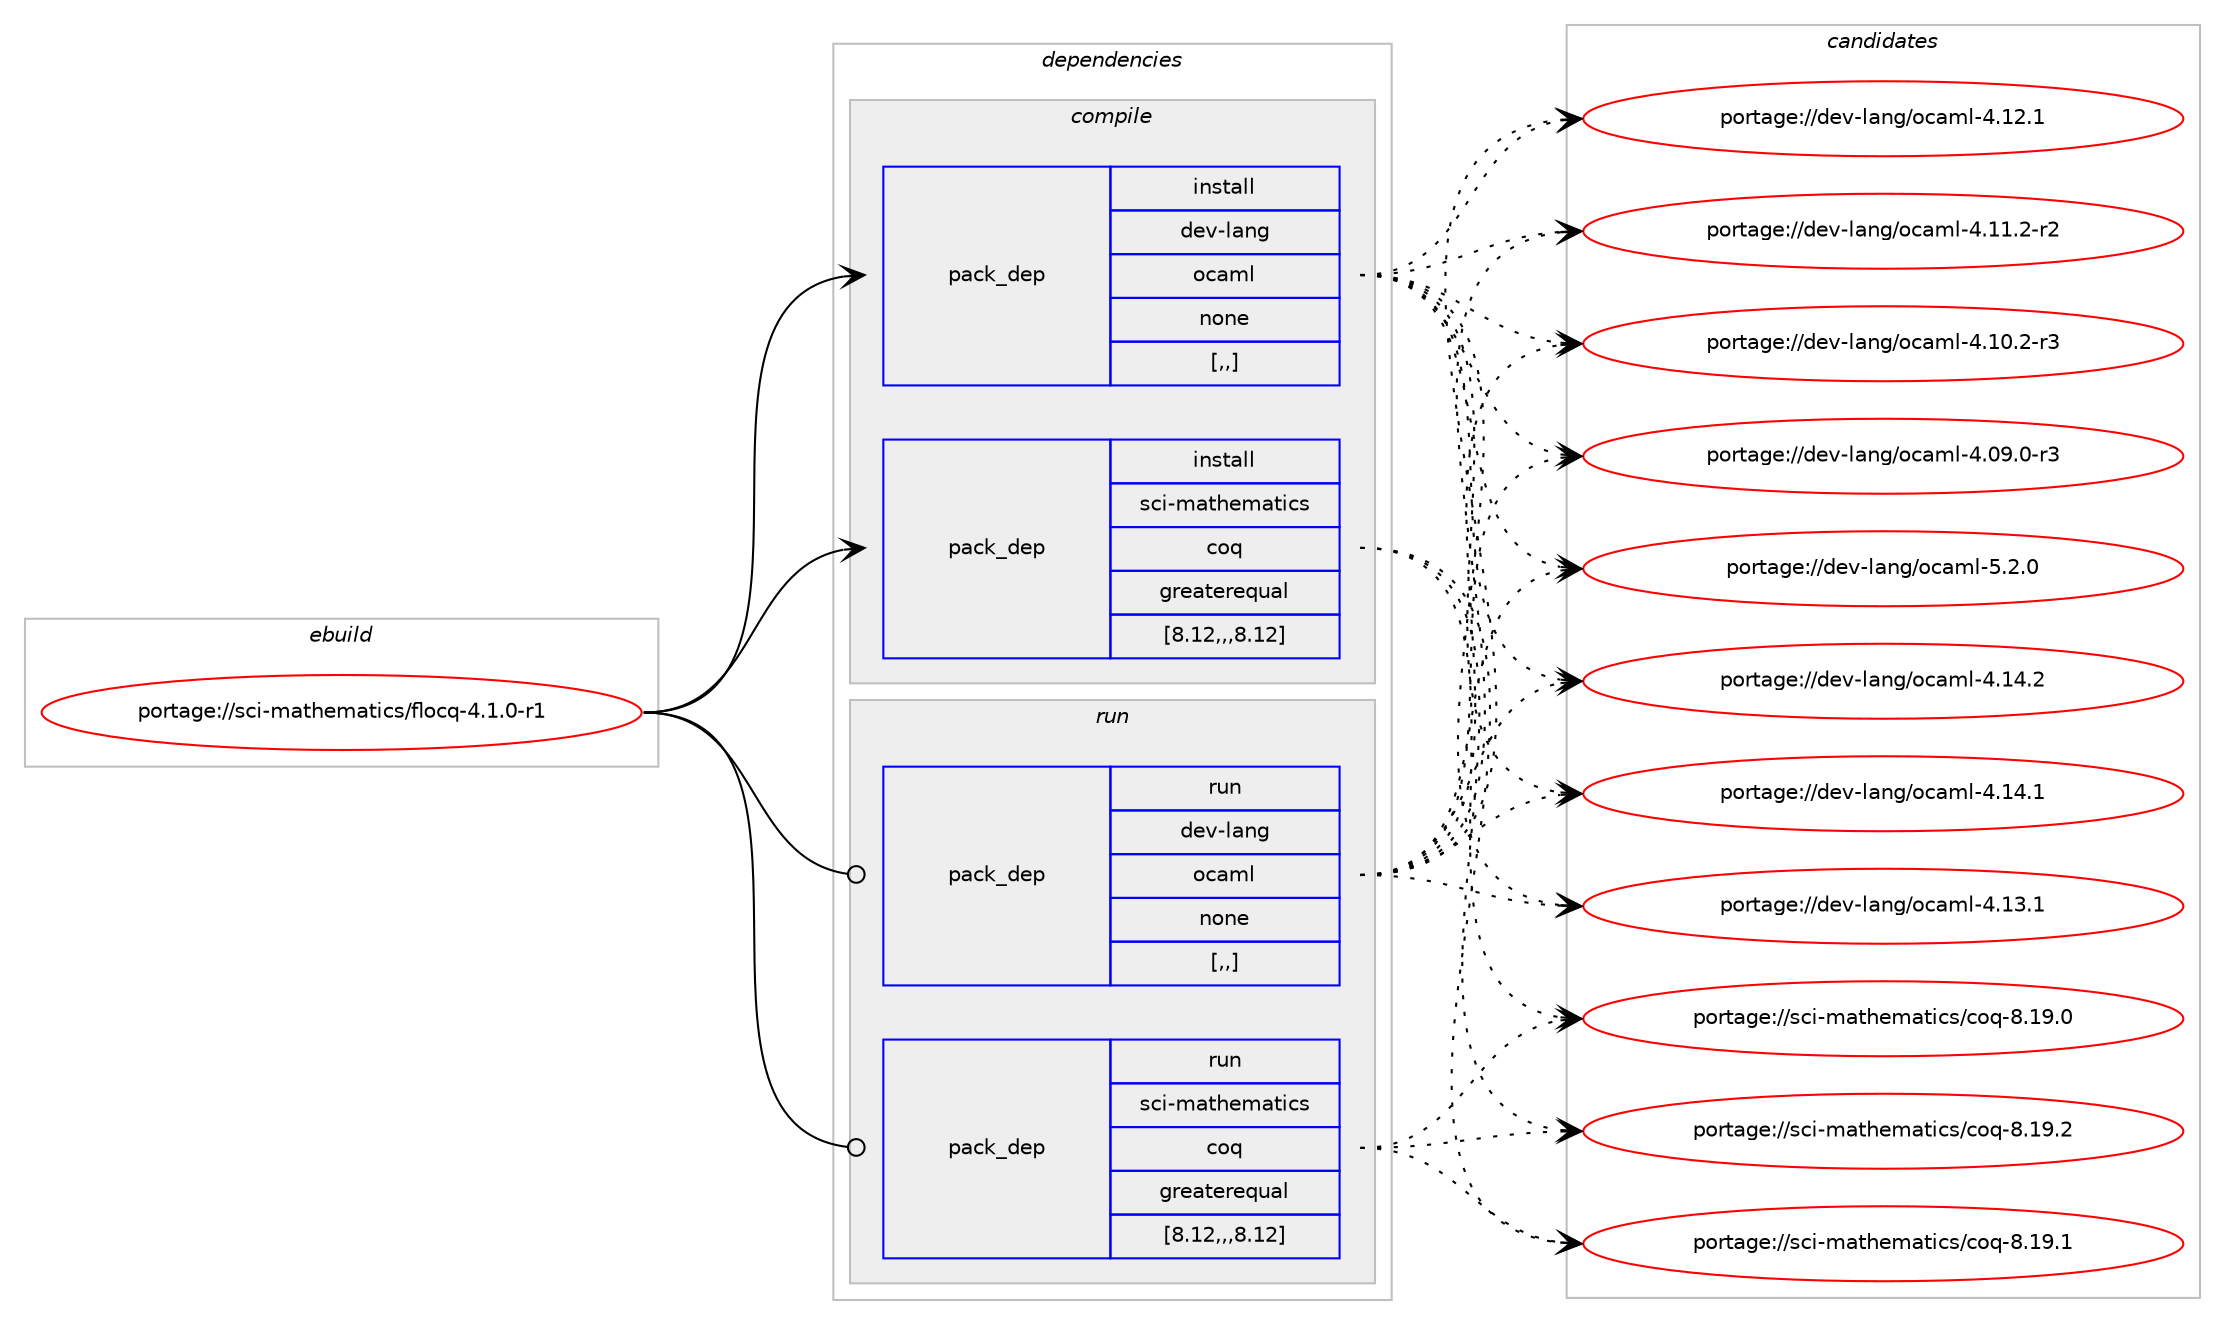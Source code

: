 digraph prolog {

# *************
# Graph options
# *************

newrank=true;
concentrate=true;
compound=true;
graph [rankdir=LR,fontname=Helvetica,fontsize=10,ranksep=1.5];#, ranksep=2.5, nodesep=0.2];
edge  [arrowhead=vee];
node  [fontname=Helvetica,fontsize=10];

# **********
# The ebuild
# **********

subgraph cluster_leftcol {
color=gray;
rank=same;
label=<<i>ebuild</i>>;
id [label="portage://sci-mathematics/flocq-4.1.0-r1", color=red, width=4, href="../sci-mathematics/flocq-4.1.0-r1.svg"];
}

# ****************
# The dependencies
# ****************

subgraph cluster_midcol {
color=gray;
label=<<i>dependencies</i>>;
subgraph cluster_compile {
fillcolor="#eeeeee";
style=filled;
label=<<i>compile</i>>;
subgraph pack294789 {
dependency405203 [label=<<TABLE BORDER="0" CELLBORDER="1" CELLSPACING="0" CELLPADDING="4" WIDTH="220"><TR><TD ROWSPAN="6" CELLPADDING="30">pack_dep</TD></TR><TR><TD WIDTH="110">install</TD></TR><TR><TD>dev-lang</TD></TR><TR><TD>ocaml</TD></TR><TR><TD>none</TD></TR><TR><TD>[,,]</TD></TR></TABLE>>, shape=none, color=blue];
}
id:e -> dependency405203:w [weight=20,style="solid",arrowhead="vee"];
subgraph pack294790 {
dependency405204 [label=<<TABLE BORDER="0" CELLBORDER="1" CELLSPACING="0" CELLPADDING="4" WIDTH="220"><TR><TD ROWSPAN="6" CELLPADDING="30">pack_dep</TD></TR><TR><TD WIDTH="110">install</TD></TR><TR><TD>sci-mathematics</TD></TR><TR><TD>coq</TD></TR><TR><TD>greaterequal</TD></TR><TR><TD>[8.12,,,8.12]</TD></TR></TABLE>>, shape=none, color=blue];
}
id:e -> dependency405204:w [weight=20,style="solid",arrowhead="vee"];
}
subgraph cluster_compileandrun {
fillcolor="#eeeeee";
style=filled;
label=<<i>compile and run</i>>;
}
subgraph cluster_run {
fillcolor="#eeeeee";
style=filled;
label=<<i>run</i>>;
subgraph pack294791 {
dependency405205 [label=<<TABLE BORDER="0" CELLBORDER="1" CELLSPACING="0" CELLPADDING="4" WIDTH="220"><TR><TD ROWSPAN="6" CELLPADDING="30">pack_dep</TD></TR><TR><TD WIDTH="110">run</TD></TR><TR><TD>dev-lang</TD></TR><TR><TD>ocaml</TD></TR><TR><TD>none</TD></TR><TR><TD>[,,]</TD></TR></TABLE>>, shape=none, color=blue];
}
id:e -> dependency405205:w [weight=20,style="solid",arrowhead="odot"];
subgraph pack294792 {
dependency405206 [label=<<TABLE BORDER="0" CELLBORDER="1" CELLSPACING="0" CELLPADDING="4" WIDTH="220"><TR><TD ROWSPAN="6" CELLPADDING="30">pack_dep</TD></TR><TR><TD WIDTH="110">run</TD></TR><TR><TD>sci-mathematics</TD></TR><TR><TD>coq</TD></TR><TR><TD>greaterequal</TD></TR><TR><TD>[8.12,,,8.12]</TD></TR></TABLE>>, shape=none, color=blue];
}
id:e -> dependency405206:w [weight=20,style="solid",arrowhead="odot"];
}
}

# **************
# The candidates
# **************

subgraph cluster_choices {
rank=same;
color=gray;
label=<<i>candidates</i>>;

subgraph choice294789 {
color=black;
nodesep=1;
choice1001011184510897110103471119997109108455346504648 [label="portage://dev-lang/ocaml-5.2.0", color=red, width=4,href="../dev-lang/ocaml-5.2.0.svg"];
choice100101118451089711010347111999710910845524649524650 [label="portage://dev-lang/ocaml-4.14.2", color=red, width=4,href="../dev-lang/ocaml-4.14.2.svg"];
choice100101118451089711010347111999710910845524649524649 [label="portage://dev-lang/ocaml-4.14.1", color=red, width=4,href="../dev-lang/ocaml-4.14.1.svg"];
choice100101118451089711010347111999710910845524649514649 [label="portage://dev-lang/ocaml-4.13.1", color=red, width=4,href="../dev-lang/ocaml-4.13.1.svg"];
choice100101118451089711010347111999710910845524649504649 [label="portage://dev-lang/ocaml-4.12.1", color=red, width=4,href="../dev-lang/ocaml-4.12.1.svg"];
choice1001011184510897110103471119997109108455246494946504511450 [label="portage://dev-lang/ocaml-4.11.2-r2", color=red, width=4,href="../dev-lang/ocaml-4.11.2-r2.svg"];
choice1001011184510897110103471119997109108455246494846504511451 [label="portage://dev-lang/ocaml-4.10.2-r3", color=red, width=4,href="../dev-lang/ocaml-4.10.2-r3.svg"];
choice1001011184510897110103471119997109108455246485746484511451 [label="portage://dev-lang/ocaml-4.09.0-r3", color=red, width=4,href="../dev-lang/ocaml-4.09.0-r3.svg"];
dependency405203:e -> choice1001011184510897110103471119997109108455346504648:w [style=dotted,weight="100"];
dependency405203:e -> choice100101118451089711010347111999710910845524649524650:w [style=dotted,weight="100"];
dependency405203:e -> choice100101118451089711010347111999710910845524649524649:w [style=dotted,weight="100"];
dependency405203:e -> choice100101118451089711010347111999710910845524649514649:w [style=dotted,weight="100"];
dependency405203:e -> choice100101118451089711010347111999710910845524649504649:w [style=dotted,weight="100"];
dependency405203:e -> choice1001011184510897110103471119997109108455246494946504511450:w [style=dotted,weight="100"];
dependency405203:e -> choice1001011184510897110103471119997109108455246494846504511451:w [style=dotted,weight="100"];
dependency405203:e -> choice1001011184510897110103471119997109108455246485746484511451:w [style=dotted,weight="100"];
}
subgraph choice294790 {
color=black;
nodesep=1;
choice1159910545109971161041011099711610599115479911111345564649574650 [label="portage://sci-mathematics/coq-8.19.2", color=red, width=4,href="../sci-mathematics/coq-8.19.2.svg"];
choice1159910545109971161041011099711610599115479911111345564649574649 [label="portage://sci-mathematics/coq-8.19.1", color=red, width=4,href="../sci-mathematics/coq-8.19.1.svg"];
choice1159910545109971161041011099711610599115479911111345564649574648 [label="portage://sci-mathematics/coq-8.19.0", color=red, width=4,href="../sci-mathematics/coq-8.19.0.svg"];
dependency405204:e -> choice1159910545109971161041011099711610599115479911111345564649574650:w [style=dotted,weight="100"];
dependency405204:e -> choice1159910545109971161041011099711610599115479911111345564649574649:w [style=dotted,weight="100"];
dependency405204:e -> choice1159910545109971161041011099711610599115479911111345564649574648:w [style=dotted,weight="100"];
}
subgraph choice294791 {
color=black;
nodesep=1;
choice1001011184510897110103471119997109108455346504648 [label="portage://dev-lang/ocaml-5.2.0", color=red, width=4,href="../dev-lang/ocaml-5.2.0.svg"];
choice100101118451089711010347111999710910845524649524650 [label="portage://dev-lang/ocaml-4.14.2", color=red, width=4,href="../dev-lang/ocaml-4.14.2.svg"];
choice100101118451089711010347111999710910845524649524649 [label="portage://dev-lang/ocaml-4.14.1", color=red, width=4,href="../dev-lang/ocaml-4.14.1.svg"];
choice100101118451089711010347111999710910845524649514649 [label="portage://dev-lang/ocaml-4.13.1", color=red, width=4,href="../dev-lang/ocaml-4.13.1.svg"];
choice100101118451089711010347111999710910845524649504649 [label="portage://dev-lang/ocaml-4.12.1", color=red, width=4,href="../dev-lang/ocaml-4.12.1.svg"];
choice1001011184510897110103471119997109108455246494946504511450 [label="portage://dev-lang/ocaml-4.11.2-r2", color=red, width=4,href="../dev-lang/ocaml-4.11.2-r2.svg"];
choice1001011184510897110103471119997109108455246494846504511451 [label="portage://dev-lang/ocaml-4.10.2-r3", color=red, width=4,href="../dev-lang/ocaml-4.10.2-r3.svg"];
choice1001011184510897110103471119997109108455246485746484511451 [label="portage://dev-lang/ocaml-4.09.0-r3", color=red, width=4,href="../dev-lang/ocaml-4.09.0-r3.svg"];
dependency405205:e -> choice1001011184510897110103471119997109108455346504648:w [style=dotted,weight="100"];
dependency405205:e -> choice100101118451089711010347111999710910845524649524650:w [style=dotted,weight="100"];
dependency405205:e -> choice100101118451089711010347111999710910845524649524649:w [style=dotted,weight="100"];
dependency405205:e -> choice100101118451089711010347111999710910845524649514649:w [style=dotted,weight="100"];
dependency405205:e -> choice100101118451089711010347111999710910845524649504649:w [style=dotted,weight="100"];
dependency405205:e -> choice1001011184510897110103471119997109108455246494946504511450:w [style=dotted,weight="100"];
dependency405205:e -> choice1001011184510897110103471119997109108455246494846504511451:w [style=dotted,weight="100"];
dependency405205:e -> choice1001011184510897110103471119997109108455246485746484511451:w [style=dotted,weight="100"];
}
subgraph choice294792 {
color=black;
nodesep=1;
choice1159910545109971161041011099711610599115479911111345564649574650 [label="portage://sci-mathematics/coq-8.19.2", color=red, width=4,href="../sci-mathematics/coq-8.19.2.svg"];
choice1159910545109971161041011099711610599115479911111345564649574649 [label="portage://sci-mathematics/coq-8.19.1", color=red, width=4,href="../sci-mathematics/coq-8.19.1.svg"];
choice1159910545109971161041011099711610599115479911111345564649574648 [label="portage://sci-mathematics/coq-8.19.0", color=red, width=4,href="../sci-mathematics/coq-8.19.0.svg"];
dependency405206:e -> choice1159910545109971161041011099711610599115479911111345564649574650:w [style=dotted,weight="100"];
dependency405206:e -> choice1159910545109971161041011099711610599115479911111345564649574649:w [style=dotted,weight="100"];
dependency405206:e -> choice1159910545109971161041011099711610599115479911111345564649574648:w [style=dotted,weight="100"];
}
}

}
